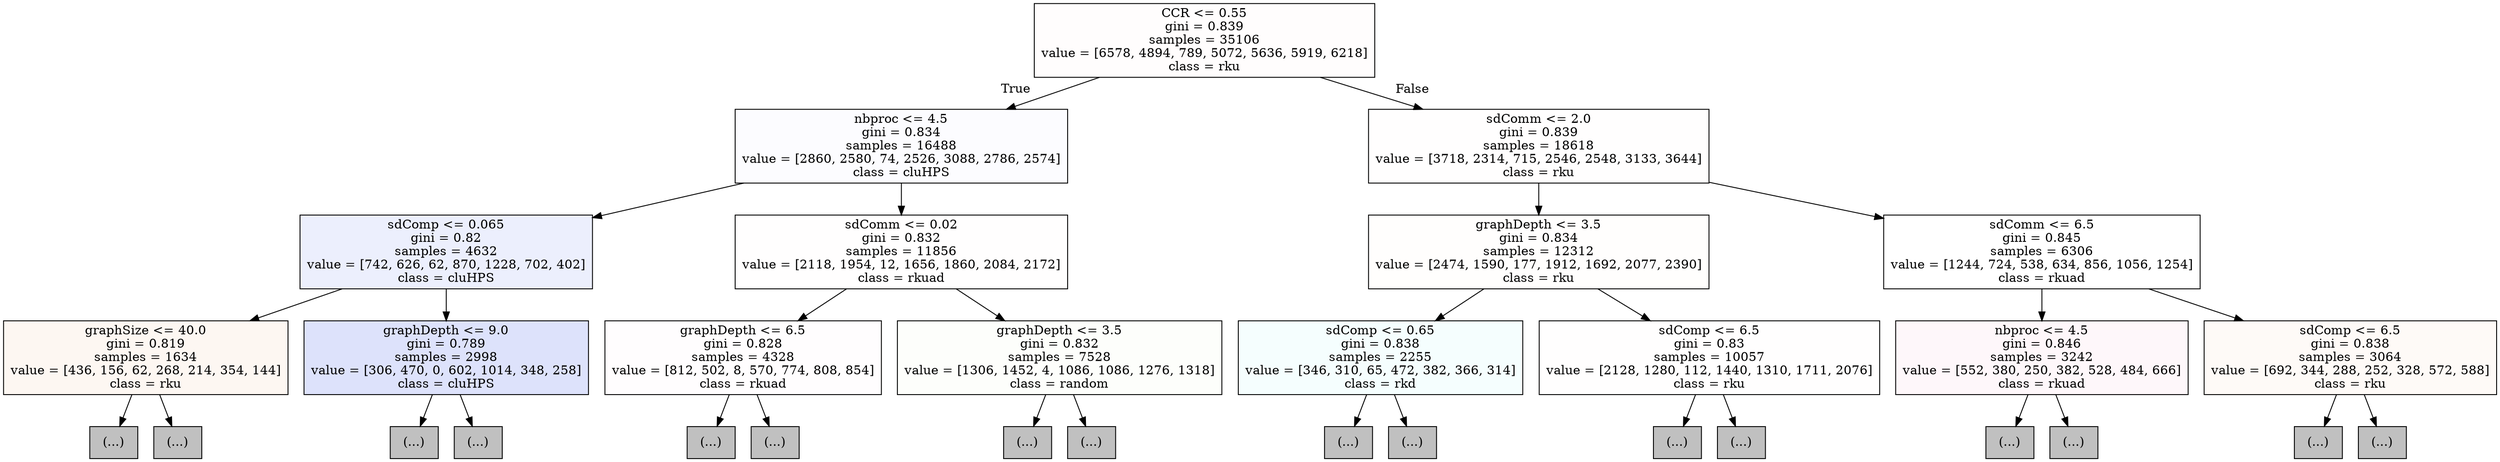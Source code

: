 digraph Tree {
node [shape=box, style="filled", color="black"] ;
0 [label="CCR <= 0.55\ngini = 0.839\nsamples = 35106\nvalue = [6578, 4894, 789, 5072, 5636, 5919, 6218]\nclass = rku", fillcolor="#fffdfd"] ;
1 [label="nbproc <= 4.5\ngini = 0.834\nsamples = 16488\nvalue = [2860, 2580, 74, 2526, 3088, 2786, 2574]\nclass = cluHPS", fillcolor="#fcfcff"] ;
0 -> 1 [labeldistance=2.5, labelangle=45, headlabel="True"] ;
2 [label="sdComp <= 0.065\ngini = 0.82\nsamples = 4632\nvalue = [742, 626, 62, 870, 1228, 702, 402]\nclass = cluHPS", fillcolor="#eceffd"] ;
1 -> 2 ;
3 [label="graphSize <= 40.0\ngini = 0.819\nsamples = 1634\nvalue = [436, 156, 62, 268, 214, 354, 144]\nclass = rku", fillcolor="#fdf7f2"] ;
2 -> 3 ;
4 [label="(...)", fillcolor="#C0C0C0"] ;
3 -> 4 ;
49 [label="(...)", fillcolor="#C0C0C0"] ;
3 -> 49 ;
80 [label="graphDepth <= 9.0\ngini = 0.789\nsamples = 2998\nvalue = [306, 470, 0, 602, 1014, 348, 258]\nclass = cluHPS", fillcolor="#dde2fb"] ;
2 -> 80 ;
81 [label="(...)", fillcolor="#C0C0C0"] ;
80 -> 81 ;
104 [label="(...)", fillcolor="#C0C0C0"] ;
80 -> 104 ;
125 [label="sdComm <= 0.02\ngini = 0.832\nsamples = 11856\nvalue = [2118, 1954, 12, 1656, 1860, 2084, 2172]\nclass = rkuad", fillcolor="#fffefe"] ;
1 -> 125 ;
126 [label="graphDepth <= 6.5\ngini = 0.828\nsamples = 4328\nvalue = [812, 502, 8, 570, 774, 808, 854]\nclass = rkuad", fillcolor="#fffdfe"] ;
125 -> 126 ;
127 [label="(...)", fillcolor="#C0C0C0"] ;
126 -> 127 ;
144 [label="(...)", fillcolor="#C0C0C0"] ;
126 -> 144 ;
171 [label="graphDepth <= 3.5\ngini = 0.832\nsamples = 7528\nvalue = [1306, 1452, 4, 1086, 1086, 1276, 1318]\nclass = random", fillcolor="#fdfefb"] ;
125 -> 171 ;
172 [label="(...)", fillcolor="#C0C0C0"] ;
171 -> 172 ;
183 [label="(...)", fillcolor="#C0C0C0"] ;
171 -> 183 ;
258 [label="sdComm <= 2.0\ngini = 0.839\nsamples = 18618\nvalue = [3718, 2314, 715, 2546, 2548, 3133, 3644]\nclass = rku", fillcolor="#fffefe"] ;
0 -> 258 [labeldistance=2.5, labelangle=-45, headlabel="False"] ;
259 [label="graphDepth <= 3.5\ngini = 0.834\nsamples = 12312\nvalue = [2474, 1590, 177, 1912, 1692, 2077, 2390]\nclass = rku", fillcolor="#fffefd"] ;
258 -> 259 ;
260 [label="sdComp <= 0.65\ngini = 0.838\nsamples = 2255\nvalue = [346, 310, 65, 472, 382, 366, 314]\nclass = rkd", fillcolor="#f5fefe"] ;
259 -> 260 ;
261 [label="(...)", fillcolor="#C0C0C0"] ;
260 -> 261 ;
284 [label="(...)", fillcolor="#C0C0C0"] ;
260 -> 284 ;
307 [label="sdComp <= 6.5\ngini = 0.83\nsamples = 10057\nvalue = [2128, 1280, 112, 1440, 1310, 1711, 2076]\nclass = rku", fillcolor="#fffefe"] ;
259 -> 307 ;
308 [label="(...)", fillcolor="#C0C0C0"] ;
307 -> 308 ;
587 [label="(...)", fillcolor="#C0C0C0"] ;
307 -> 587 ;
614 [label="sdComm <= 6.5\ngini = 0.845\nsamples = 6306\nvalue = [1244, 724, 538, 634, 856, 1056, 1254]\nclass = rkuad", fillcolor="#ffffff"] ;
258 -> 614 ;
615 [label="nbproc <= 4.5\ngini = 0.846\nsamples = 3242\nvalue = [552, 380, 250, 382, 528, 484, 666]\nclass = rkuad", fillcolor="#fef7fa"] ;
614 -> 615 ;
616 [label="(...)", fillcolor="#C0C0C0"] ;
615 -> 616 ;
659 [label="(...)", fillcolor="#C0C0C0"] ;
615 -> 659 ;
702 [label="sdComp <= 6.5\ngini = 0.838\nsamples = 3064\nvalue = [692, 344, 288, 252, 328, 572, 588]\nclass = rku", fillcolor="#fefaf7"] ;
614 -> 702 ;
703 [label="(...)", fillcolor="#C0C0C0"] ;
702 -> 703 ;
760 [label="(...)", fillcolor="#C0C0C0"] ;
702 -> 760 ;
}